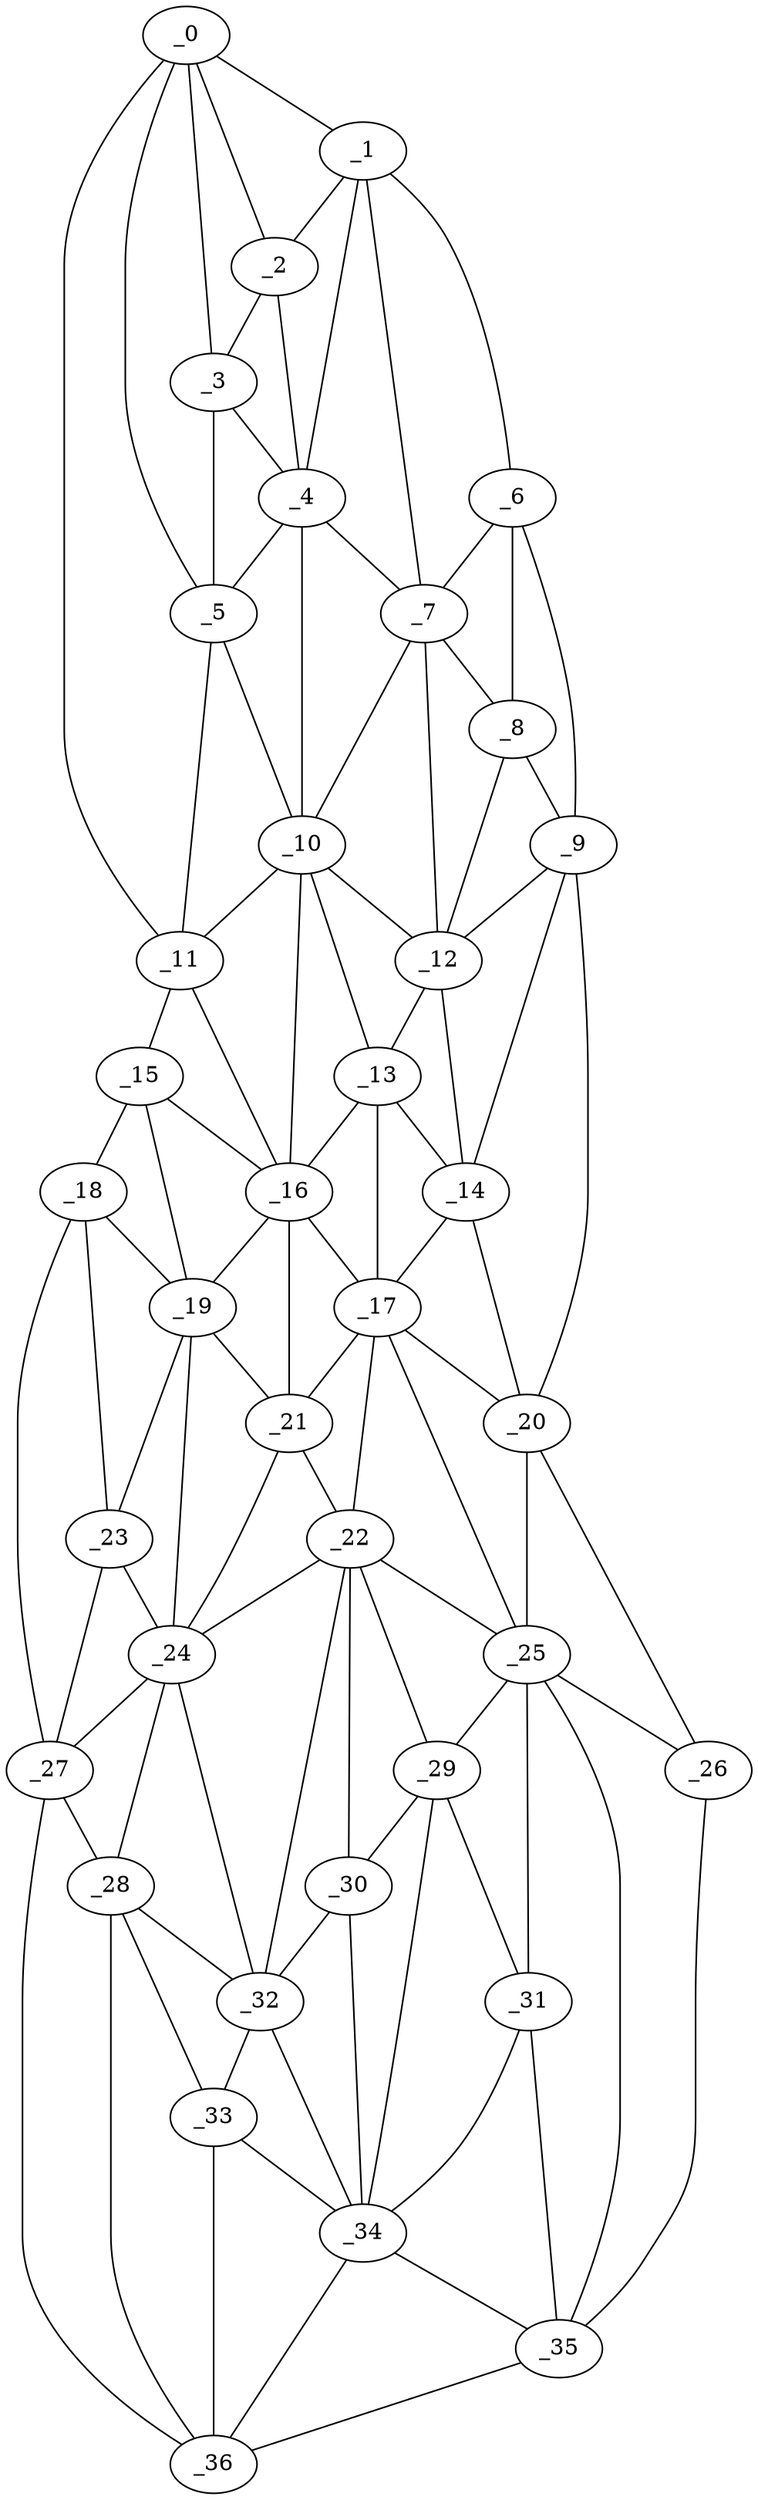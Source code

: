 graph "obj87__250.gxl" {
	_0	 [x=4,
		y=42];
	_1	 [x=6,
		y=53];
	_0 -- _1	 [valence=1];
	_2	 [x=20,
		y=44];
	_0 -- _2	 [valence=1];
	_3	 [x=27,
		y=39];
	_0 -- _3	 [valence=2];
	_5	 [x=37,
		y=35];
	_0 -- _5	 [valence=2];
	_11	 [x=52,
		y=31];
	_0 -- _11	 [valence=1];
	_1 -- _2	 [valence=1];
	_4	 [x=27,
		y=53];
	_1 -- _4	 [valence=2];
	_6	 [x=37,
		y=103];
	_1 -- _6	 [valence=1];
	_7	 [x=42,
		y=70];
	_1 -- _7	 [valence=2];
	_2 -- _3	 [valence=2];
	_2 -- _4	 [valence=2];
	_3 -- _4	 [valence=1];
	_3 -- _5	 [valence=1];
	_4 -- _5	 [valence=1];
	_4 -- _7	 [valence=2];
	_10	 [x=50,
		y=61];
	_4 -- _10	 [valence=2];
	_5 -- _10	 [valence=2];
	_5 -- _11	 [valence=1];
	_6 -- _7	 [valence=1];
	_8	 [x=44,
		y=102];
	_6 -- _8	 [valence=2];
	_9	 [x=49,
		y=105];
	_6 -- _9	 [valence=1];
	_7 -- _8	 [valence=1];
	_7 -- _10	 [valence=2];
	_12	 [x=57,
		y=72];
	_7 -- _12	 [valence=2];
	_8 -- _9	 [valence=1];
	_8 -- _12	 [valence=2];
	_9 -- _12	 [valence=2];
	_14	 [x=66,
		y=103];
	_9 -- _14	 [valence=1];
	_20	 [x=92,
		y=103];
	_9 -- _20	 [valence=1];
	_10 -- _11	 [valence=2];
	_10 -- _12	 [valence=2];
	_13	 [x=64,
		y=71];
	_10 -- _13	 [valence=2];
	_16	 [x=74,
		y=61];
	_10 -- _16	 [valence=1];
	_15	 [x=67,
		y=28];
	_11 -- _15	 [valence=1];
	_11 -- _16	 [valence=2];
	_12 -- _13	 [valence=2];
	_12 -- _14	 [valence=2];
	_13 -- _14	 [valence=2];
	_13 -- _16	 [valence=2];
	_17	 [x=81,
		y=71];
	_13 -- _17	 [valence=1];
	_14 -- _17	 [valence=2];
	_14 -- _20	 [valence=2];
	_15 -- _16	 [valence=1];
	_18	 [x=83,
		y=29];
	_15 -- _18	 [valence=1];
	_19	 [x=90,
		y=45];
	_15 -- _19	 [valence=2];
	_16 -- _17	 [valence=2];
	_16 -- _19	 [valence=2];
	_21	 [x=93,
		y=57];
	_16 -- _21	 [valence=1];
	_17 -- _20	 [valence=1];
	_17 -- _21	 [valence=1];
	_22	 [x=99,
		y=66];
	_17 -- _22	 [valence=2];
	_25	 [x=107,
		y=90];
	_17 -- _25	 [valence=2];
	_18 -- _19	 [valence=1];
	_23	 [x=100,
		y=38];
	_18 -- _23	 [valence=2];
	_27	 [x=110,
		y=36];
	_18 -- _27	 [valence=1];
	_19 -- _21	 [valence=2];
	_19 -- _23	 [valence=2];
	_24	 [x=102,
		y=45];
	_19 -- _24	 [valence=1];
	_20 -- _25	 [valence=2];
	_26	 [x=108,
		y=95];
	_20 -- _26	 [valence=1];
	_21 -- _22	 [valence=2];
	_21 -- _24	 [valence=1];
	_22 -- _24	 [valence=1];
	_22 -- _25	 [valence=2];
	_29	 [x=114,
		y=78];
	_22 -- _29	 [valence=2];
	_30	 [x=115,
		y=68];
	_22 -- _30	 [valence=2];
	_32	 [x=118,
		y=60];
	_22 -- _32	 [valence=2];
	_23 -- _24	 [valence=2];
	_23 -- _27	 [valence=2];
	_24 -- _27	 [valence=2];
	_28	 [x=111,
		y=45];
	_24 -- _28	 [valence=2];
	_24 -- _32	 [valence=2];
	_25 -- _26	 [valence=2];
	_25 -- _29	 [valence=1];
	_31	 [x=115,
		y=83];
	_25 -- _31	 [valence=2];
	_35	 [x=121,
		y=88];
	_25 -- _35	 [valence=2];
	_26 -- _35	 [valence=1];
	_27 -- _28	 [valence=1];
	_36	 [x=124,
		y=43];
	_27 -- _36	 [valence=1];
	_28 -- _32	 [valence=1];
	_33	 [x=120,
		y=54];
	_28 -- _33	 [valence=1];
	_28 -- _36	 [valence=2];
	_29 -- _30	 [valence=2];
	_29 -- _31	 [valence=2];
	_34	 [x=121,
		y=72];
	_29 -- _34	 [valence=2];
	_30 -- _32	 [valence=2];
	_30 -- _34	 [valence=2];
	_31 -- _34	 [valence=1];
	_31 -- _35	 [valence=1];
	_32 -- _33	 [valence=2];
	_32 -- _34	 [valence=1];
	_33 -- _34	 [valence=2];
	_33 -- _36	 [valence=1];
	_34 -- _35	 [valence=2];
	_34 -- _36	 [valence=1];
	_35 -- _36	 [valence=1];
}
